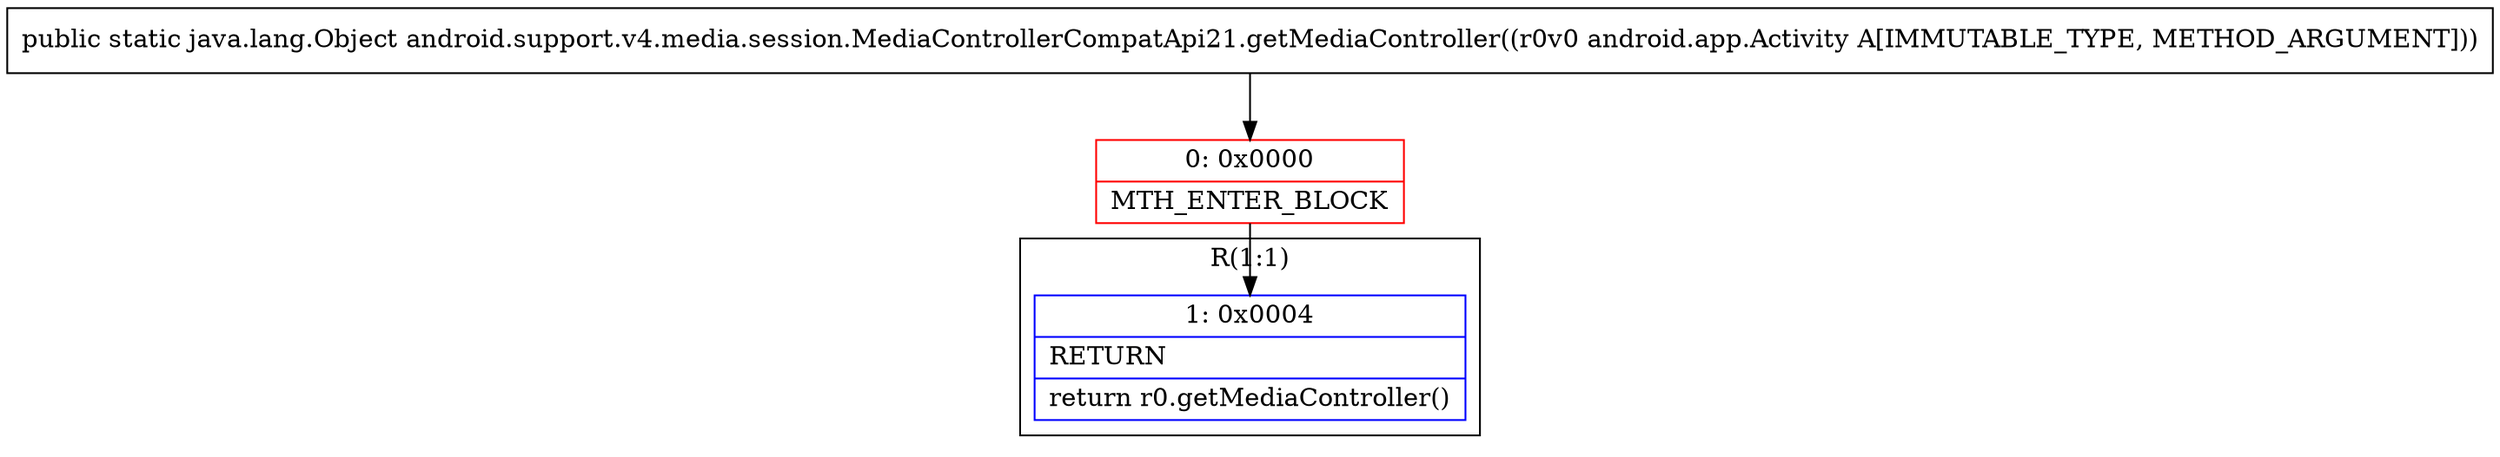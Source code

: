 digraph "CFG forandroid.support.v4.media.session.MediaControllerCompatApi21.getMediaController(Landroid\/app\/Activity;)Ljava\/lang\/Object;" {
subgraph cluster_Region_638360422 {
label = "R(1:1)";
node [shape=record,color=blue];
Node_1 [shape=record,label="{1\:\ 0x0004|RETURN\l|return r0.getMediaController()\l}"];
}
Node_0 [shape=record,color=red,label="{0\:\ 0x0000|MTH_ENTER_BLOCK\l}"];
MethodNode[shape=record,label="{public static java.lang.Object android.support.v4.media.session.MediaControllerCompatApi21.getMediaController((r0v0 android.app.Activity A[IMMUTABLE_TYPE, METHOD_ARGUMENT])) }"];
MethodNode -> Node_0;
Node_0 -> Node_1;
}

